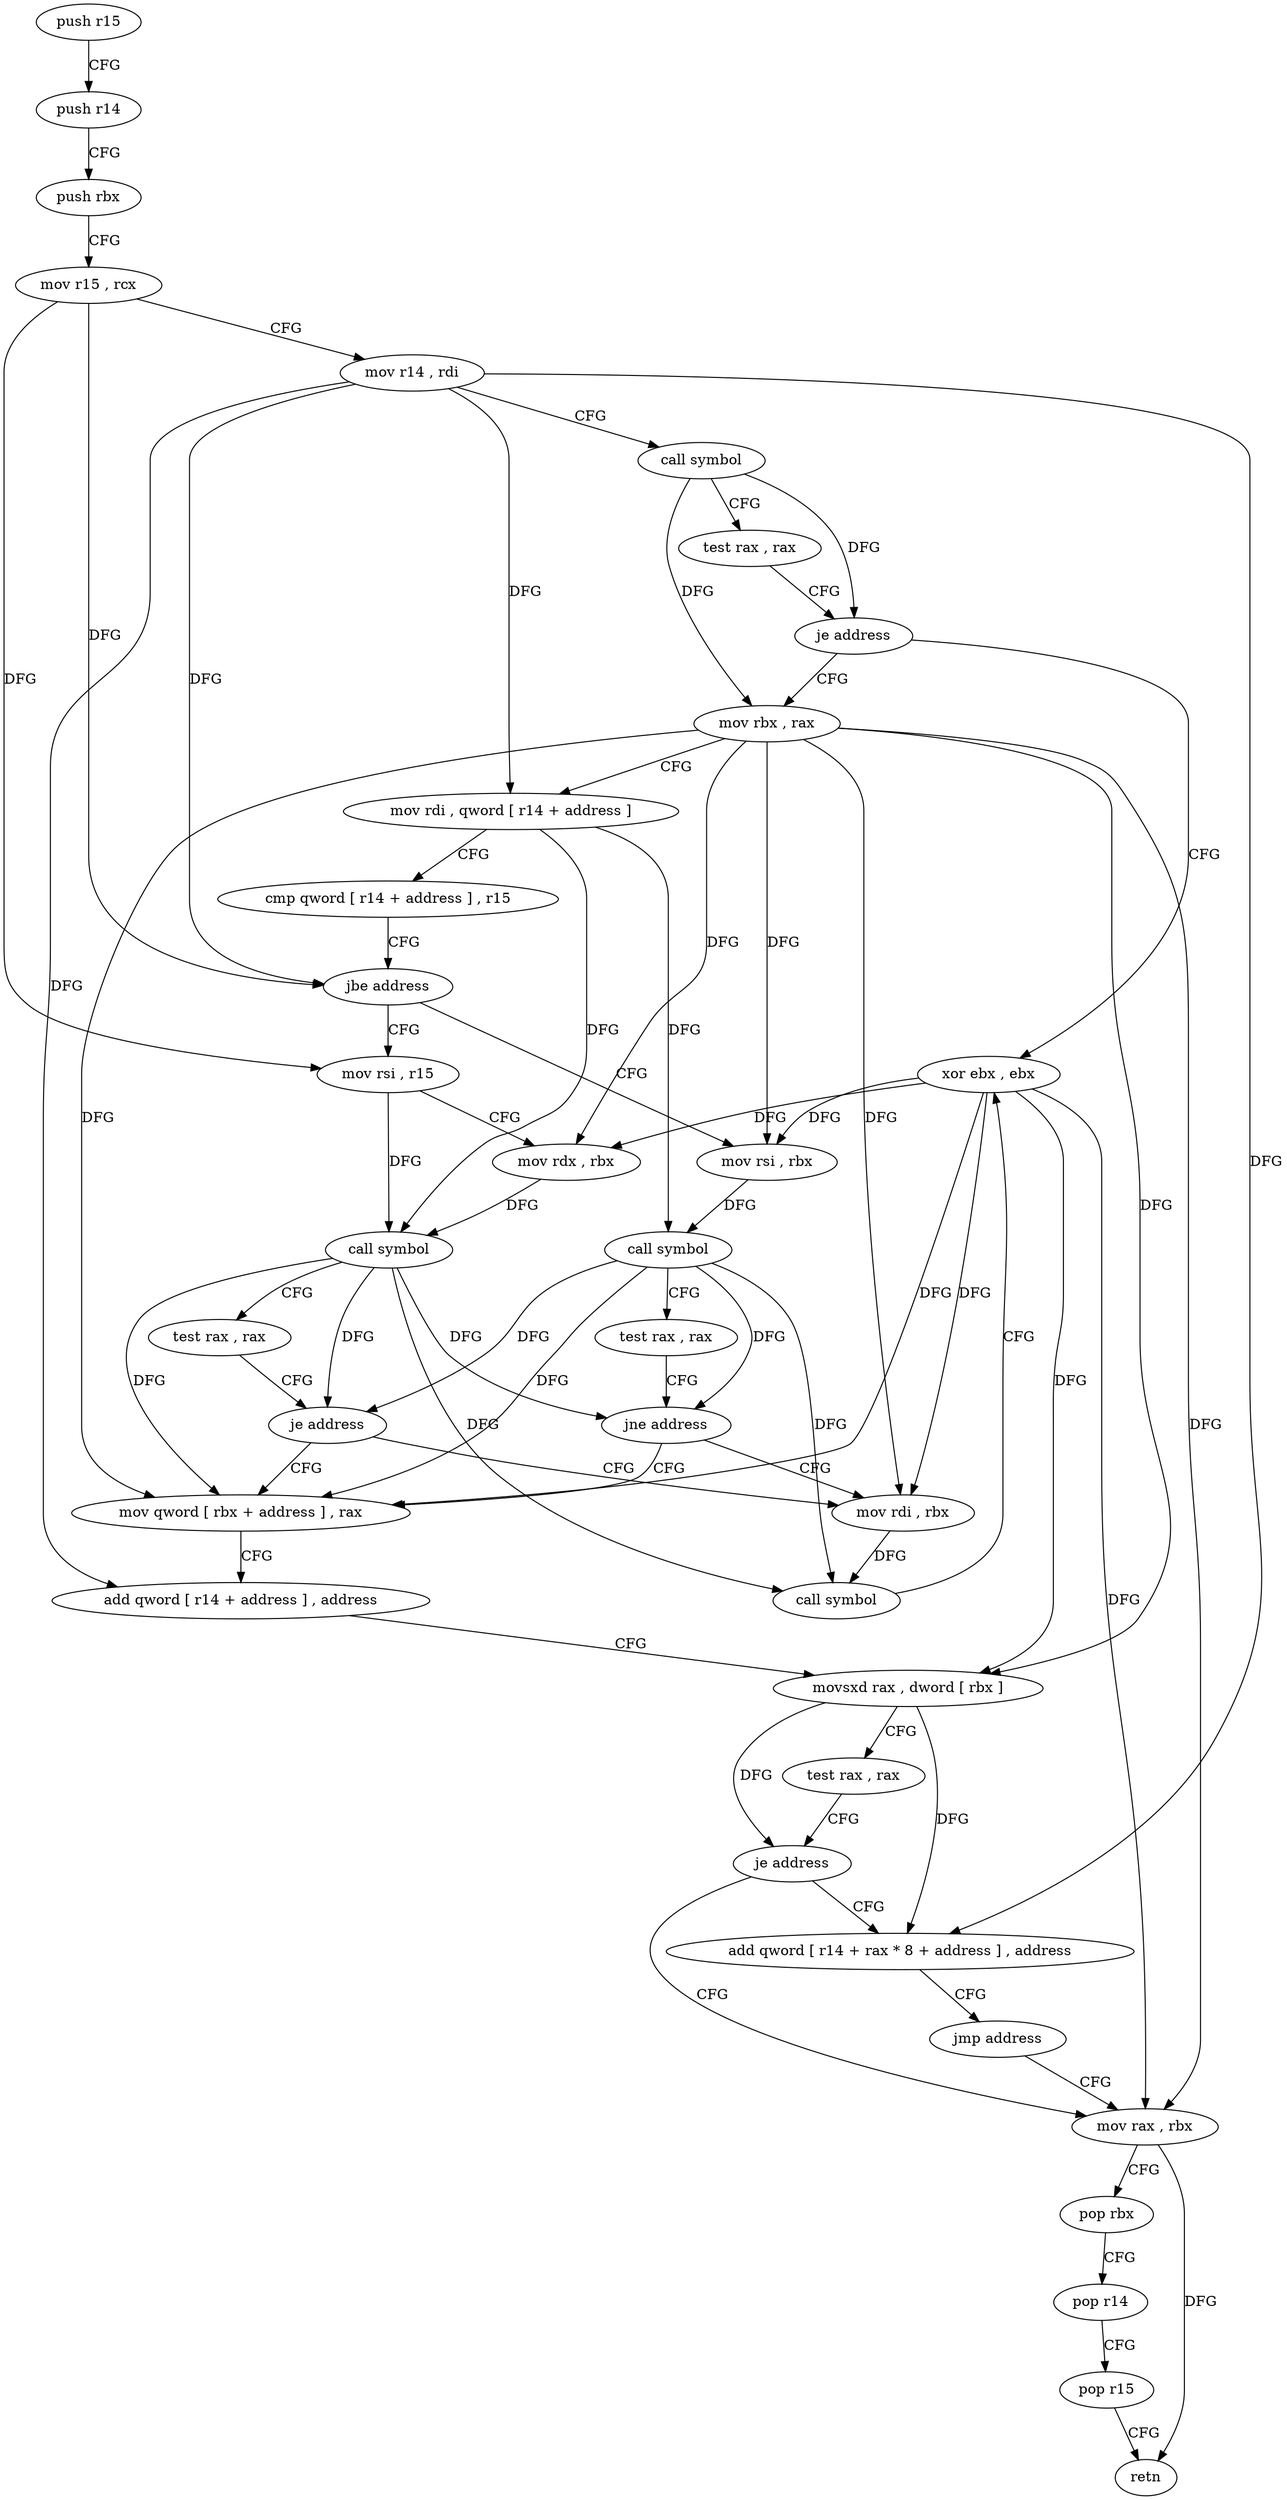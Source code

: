 digraph "func" {
"75440" [label = "push r15" ]
"75442" [label = "push r14" ]
"75444" [label = "push rbx" ]
"75445" [label = "mov r15 , rcx" ]
"75448" [label = "mov r14 , rdi" ]
"75451" [label = "call symbol" ]
"75456" [label = "test rax , rax" ]
"75459" [label = "je address" ]
"75548" [label = "xor ebx , ebx" ]
"75461" [label = "mov rbx , rax" ]
"75550" [label = "mov rax , rbx" ]
"75464" [label = "mov rdi , qword [ r14 + address ]" ]
"75471" [label = "cmp qword [ r14 + address ] , r15" ]
"75478" [label = "jbe address" ]
"75527" [label = "mov rsi , rbx" ]
"75480" [label = "mov rsi , r15" ]
"75530" [label = "call symbol" ]
"75535" [label = "test rax , rax" ]
"75538" [label = "jne address" ]
"75496" [label = "mov qword [ rbx + address ] , rax" ]
"75540" [label = "mov rdi , rbx" ]
"75483" [label = "mov rdx , rbx" ]
"75486" [label = "call symbol" ]
"75491" [label = "test rax , rax" ]
"75494" [label = "je address" ]
"75500" [label = "add qword [ r14 + address ] , address" ]
"75508" [label = "movsxd rax , dword [ rbx ]" ]
"75511" [label = "test rax , rax" ]
"75514" [label = "je address" ]
"75516" [label = "add qword [ r14 + rax * 8 + address ] , address" ]
"75543" [label = "call symbol" ]
"75553" [label = "pop rbx" ]
"75554" [label = "pop r14" ]
"75556" [label = "pop r15" ]
"75558" [label = "retn" ]
"75525" [label = "jmp address" ]
"75440" -> "75442" [ label = "CFG" ]
"75442" -> "75444" [ label = "CFG" ]
"75444" -> "75445" [ label = "CFG" ]
"75445" -> "75448" [ label = "CFG" ]
"75445" -> "75478" [ label = "DFG" ]
"75445" -> "75480" [ label = "DFG" ]
"75448" -> "75451" [ label = "CFG" ]
"75448" -> "75464" [ label = "DFG" ]
"75448" -> "75478" [ label = "DFG" ]
"75448" -> "75500" [ label = "DFG" ]
"75448" -> "75516" [ label = "DFG" ]
"75451" -> "75456" [ label = "CFG" ]
"75451" -> "75459" [ label = "DFG" ]
"75451" -> "75461" [ label = "DFG" ]
"75456" -> "75459" [ label = "CFG" ]
"75459" -> "75548" [ label = "CFG" ]
"75459" -> "75461" [ label = "CFG" ]
"75548" -> "75550" [ label = "DFG" ]
"75548" -> "75527" [ label = "DFG" ]
"75548" -> "75483" [ label = "DFG" ]
"75548" -> "75496" [ label = "DFG" ]
"75548" -> "75508" [ label = "DFG" ]
"75548" -> "75540" [ label = "DFG" ]
"75461" -> "75464" [ label = "CFG" ]
"75461" -> "75550" [ label = "DFG" ]
"75461" -> "75527" [ label = "DFG" ]
"75461" -> "75483" [ label = "DFG" ]
"75461" -> "75496" [ label = "DFG" ]
"75461" -> "75508" [ label = "DFG" ]
"75461" -> "75540" [ label = "DFG" ]
"75550" -> "75553" [ label = "CFG" ]
"75550" -> "75558" [ label = "DFG" ]
"75464" -> "75471" [ label = "CFG" ]
"75464" -> "75530" [ label = "DFG" ]
"75464" -> "75486" [ label = "DFG" ]
"75471" -> "75478" [ label = "CFG" ]
"75478" -> "75527" [ label = "CFG" ]
"75478" -> "75480" [ label = "CFG" ]
"75527" -> "75530" [ label = "DFG" ]
"75480" -> "75483" [ label = "CFG" ]
"75480" -> "75486" [ label = "DFG" ]
"75530" -> "75535" [ label = "CFG" ]
"75530" -> "75538" [ label = "DFG" ]
"75530" -> "75494" [ label = "DFG" ]
"75530" -> "75496" [ label = "DFG" ]
"75530" -> "75543" [ label = "DFG" ]
"75535" -> "75538" [ label = "CFG" ]
"75538" -> "75496" [ label = "CFG" ]
"75538" -> "75540" [ label = "CFG" ]
"75496" -> "75500" [ label = "CFG" ]
"75540" -> "75543" [ label = "DFG" ]
"75483" -> "75486" [ label = "DFG" ]
"75486" -> "75491" [ label = "CFG" ]
"75486" -> "75538" [ label = "DFG" ]
"75486" -> "75494" [ label = "DFG" ]
"75486" -> "75496" [ label = "DFG" ]
"75486" -> "75543" [ label = "DFG" ]
"75491" -> "75494" [ label = "CFG" ]
"75494" -> "75540" [ label = "CFG" ]
"75494" -> "75496" [ label = "CFG" ]
"75500" -> "75508" [ label = "CFG" ]
"75508" -> "75511" [ label = "CFG" ]
"75508" -> "75514" [ label = "DFG" ]
"75508" -> "75516" [ label = "DFG" ]
"75511" -> "75514" [ label = "CFG" ]
"75514" -> "75550" [ label = "CFG" ]
"75514" -> "75516" [ label = "CFG" ]
"75516" -> "75525" [ label = "CFG" ]
"75543" -> "75548" [ label = "CFG" ]
"75553" -> "75554" [ label = "CFG" ]
"75554" -> "75556" [ label = "CFG" ]
"75556" -> "75558" [ label = "CFG" ]
"75525" -> "75550" [ label = "CFG" ]
}
